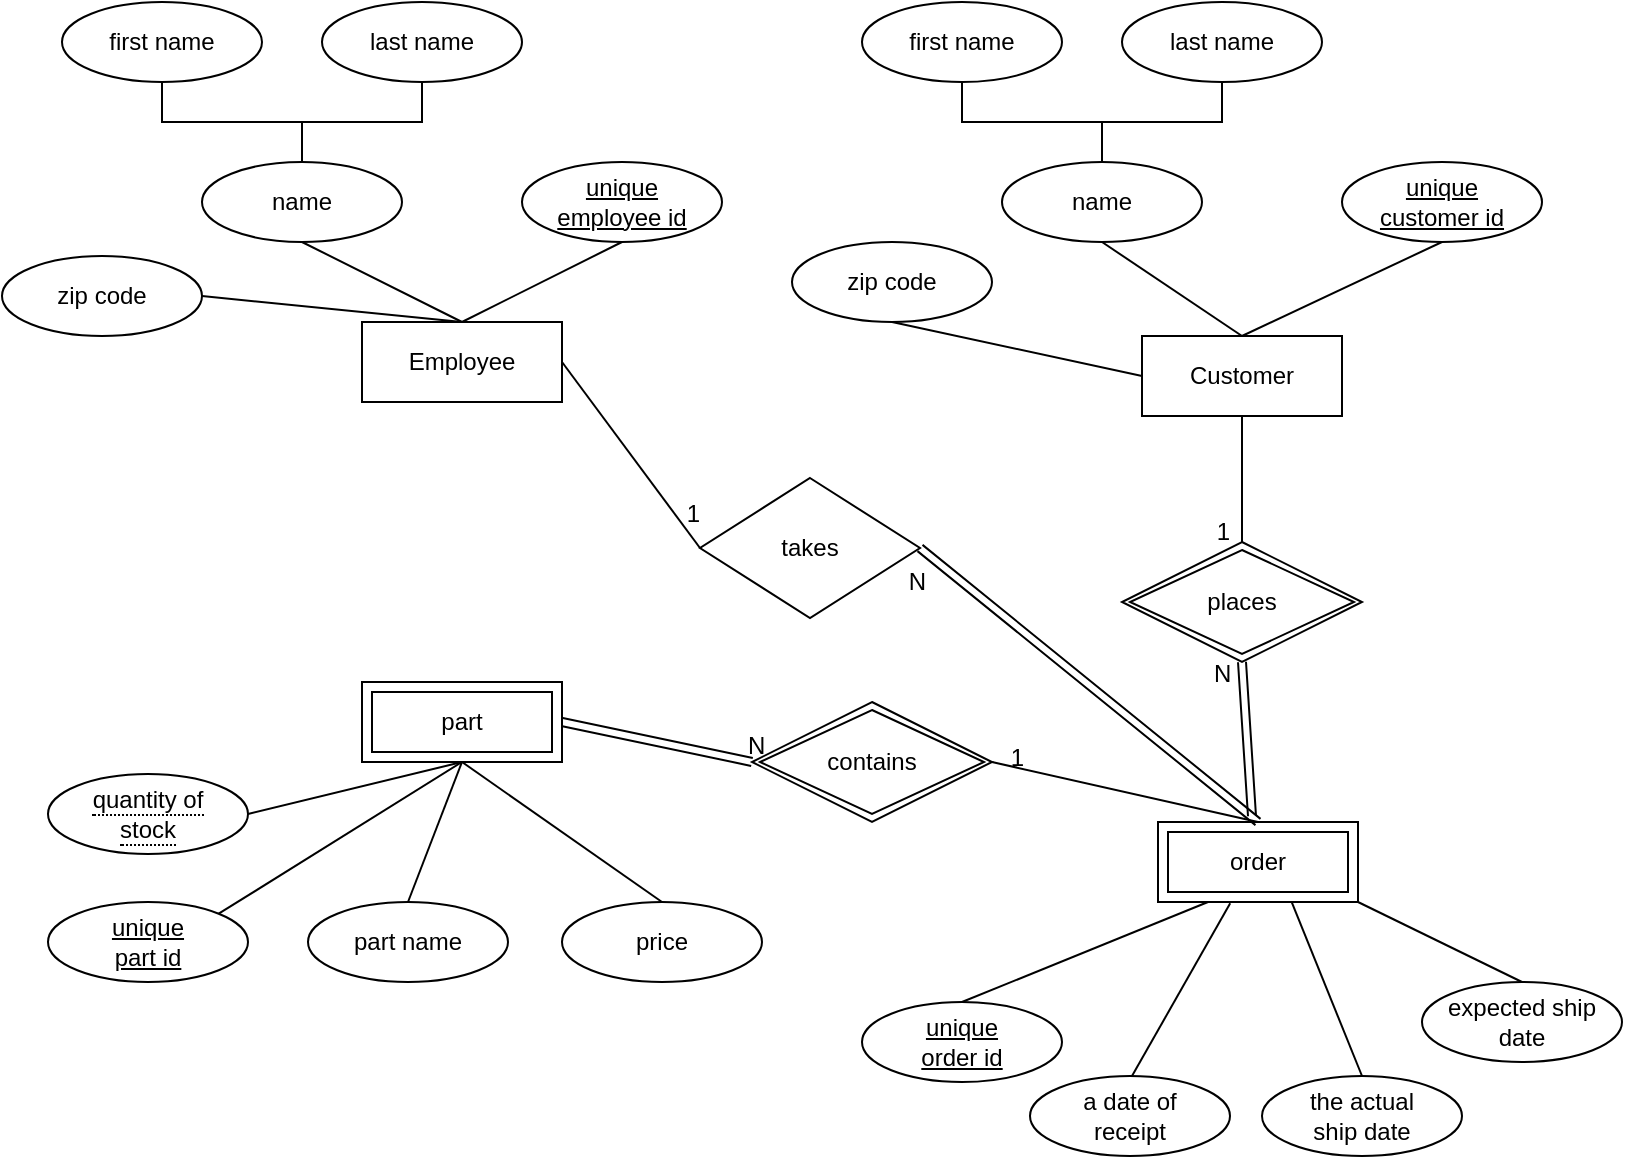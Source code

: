 <mxfile version="20.3.6" type="github">
  <diagram id="c_tUVglb4QlU3tGimCE_" name="페이지-1">
    <mxGraphModel dx="1580" dy="838" grid="1" gridSize="10" guides="1" tooltips="1" connect="1" arrows="1" fold="1" page="1" pageScale="1" pageWidth="827" pageHeight="1169" math="0" shadow="0">
      <root>
        <mxCell id="0" />
        <mxCell id="1" parent="0" />
        <mxCell id="4lpDPO-DE4PUYxhVvUUK-15" value="Employee" style="whiteSpace=wrap;html=1;align=center;" vertex="1" parent="1">
          <mxGeometry x="189" y="456" width="100" height="40" as="geometry" />
        </mxCell>
        <mxCell id="4lpDPO-DE4PUYxhVvUUK-79" style="edgeStyle=orthogonalEdgeStyle;rounded=0;orthogonalLoop=1;jettySize=auto;html=1;exitX=0.5;exitY=1;exitDx=0;exitDy=0;entryX=0.5;entryY=0;entryDx=0;entryDy=0;endArrow=none;endFill=0;" edge="1" parent="1" source="4lpDPO-DE4PUYxhVvUUK-17" target="4lpDPO-DE4PUYxhVvUUK-78">
          <mxGeometry relative="1" as="geometry" />
        </mxCell>
        <mxCell id="4lpDPO-DE4PUYxhVvUUK-17" value="Customer" style="whiteSpace=wrap;html=1;align=center;" vertex="1" parent="1">
          <mxGeometry x="579" y="463" width="100" height="40" as="geometry" />
        </mxCell>
        <mxCell id="4lpDPO-DE4PUYxhVvUUK-21" value="unique &lt;br&gt;employee id" style="ellipse;whiteSpace=wrap;html=1;align=center;fontStyle=4;" vertex="1" parent="1">
          <mxGeometry x="269" y="376" width="100" height="40" as="geometry" />
        </mxCell>
        <mxCell id="4lpDPO-DE4PUYxhVvUUK-27" style="edgeStyle=orthogonalEdgeStyle;rounded=0;orthogonalLoop=1;jettySize=auto;html=1;exitX=0.5;exitY=0;exitDx=0;exitDy=0;entryX=0.5;entryY=1;entryDx=0;entryDy=0;endArrow=none;endFill=0;" edge="1" parent="1" source="4lpDPO-DE4PUYxhVvUUK-23" target="4lpDPO-DE4PUYxhVvUUK-26">
          <mxGeometry relative="1" as="geometry" />
        </mxCell>
        <mxCell id="4lpDPO-DE4PUYxhVvUUK-28" style="edgeStyle=orthogonalEdgeStyle;rounded=0;orthogonalLoop=1;jettySize=auto;html=1;endArrow=none;endFill=0;" edge="1" parent="1" source="4lpDPO-DE4PUYxhVvUUK-23" target="4lpDPO-DE4PUYxhVvUUK-25">
          <mxGeometry relative="1" as="geometry" />
        </mxCell>
        <mxCell id="4lpDPO-DE4PUYxhVvUUK-23" value="name" style="ellipse;whiteSpace=wrap;html=1;align=center;" vertex="1" parent="1">
          <mxGeometry x="109" y="376" width="100" height="40" as="geometry" />
        </mxCell>
        <mxCell id="4lpDPO-DE4PUYxhVvUUK-25" value="first name" style="ellipse;whiteSpace=wrap;html=1;align=center;" vertex="1" parent="1">
          <mxGeometry x="39" y="296" width="100" height="40" as="geometry" />
        </mxCell>
        <mxCell id="4lpDPO-DE4PUYxhVvUUK-26" value="last name" style="ellipse;whiteSpace=wrap;html=1;align=center;" vertex="1" parent="1">
          <mxGeometry x="169" y="296" width="100" height="40" as="geometry" />
        </mxCell>
        <mxCell id="4lpDPO-DE4PUYxhVvUUK-29" value="unique &lt;br&gt;customer id" style="ellipse;whiteSpace=wrap;html=1;align=center;fontStyle=4;" vertex="1" parent="1">
          <mxGeometry x="679" y="376" width="100" height="40" as="geometry" />
        </mxCell>
        <mxCell id="4lpDPO-DE4PUYxhVvUUK-31" style="edgeStyle=orthogonalEdgeStyle;rounded=0;orthogonalLoop=1;jettySize=auto;html=1;exitX=0.5;exitY=0;exitDx=0;exitDy=0;entryX=0.5;entryY=1;entryDx=0;entryDy=0;endArrow=none;endFill=0;" edge="1" parent="1" source="4lpDPO-DE4PUYxhVvUUK-33" target="4lpDPO-DE4PUYxhVvUUK-35">
          <mxGeometry relative="1" as="geometry" />
        </mxCell>
        <mxCell id="4lpDPO-DE4PUYxhVvUUK-32" style="edgeStyle=orthogonalEdgeStyle;rounded=0;orthogonalLoop=1;jettySize=auto;html=1;endArrow=none;endFill=0;" edge="1" parent="1" source="4lpDPO-DE4PUYxhVvUUK-33" target="4lpDPO-DE4PUYxhVvUUK-34">
          <mxGeometry relative="1" as="geometry" />
        </mxCell>
        <mxCell id="4lpDPO-DE4PUYxhVvUUK-33" value="name" style="ellipse;whiteSpace=wrap;html=1;align=center;" vertex="1" parent="1">
          <mxGeometry x="509" y="376" width="100" height="40" as="geometry" />
        </mxCell>
        <mxCell id="4lpDPO-DE4PUYxhVvUUK-34" value="first name" style="ellipse;whiteSpace=wrap;html=1;align=center;" vertex="1" parent="1">
          <mxGeometry x="439" y="296" width="100" height="40" as="geometry" />
        </mxCell>
        <mxCell id="4lpDPO-DE4PUYxhVvUUK-35" value="last name" style="ellipse;whiteSpace=wrap;html=1;align=center;" vertex="1" parent="1">
          <mxGeometry x="569" y="296" width="100" height="40" as="geometry" />
        </mxCell>
        <mxCell id="4lpDPO-DE4PUYxhVvUUK-38" value="unique &lt;br&gt;part id" style="ellipse;whiteSpace=wrap;html=1;align=center;fontStyle=4;" vertex="1" parent="1">
          <mxGeometry x="32" y="746" width="100" height="40" as="geometry" />
        </mxCell>
        <mxCell id="4lpDPO-DE4PUYxhVvUUK-39" value="part name" style="ellipse;whiteSpace=wrap;html=1;align=center;" vertex="1" parent="1">
          <mxGeometry x="162" y="746" width="100" height="40" as="geometry" />
        </mxCell>
        <mxCell id="4lpDPO-DE4PUYxhVvUUK-40" value="price" style="ellipse;whiteSpace=wrap;html=1;align=center;" vertex="1" parent="1">
          <mxGeometry x="289" y="746" width="100" height="40" as="geometry" />
        </mxCell>
        <mxCell id="4lpDPO-DE4PUYxhVvUUK-55" value="takes" style="shape=rhombus;perimeter=rhombusPerimeter;whiteSpace=wrap;html=1;align=center;" vertex="1" parent="1">
          <mxGeometry x="358" y="534" width="110" height="70" as="geometry" />
        </mxCell>
        <mxCell id="4lpDPO-DE4PUYxhVvUUK-58" value="zip code" style="ellipse;whiteSpace=wrap;html=1;align=center;" vertex="1" parent="1">
          <mxGeometry x="9" y="423" width="100" height="40" as="geometry" />
        </mxCell>
        <mxCell id="4lpDPO-DE4PUYxhVvUUK-66" value="zip code" style="ellipse;whiteSpace=wrap;html=1;align=center;" vertex="1" parent="1">
          <mxGeometry x="404" y="416" width="100" height="40" as="geometry" />
        </mxCell>
        <mxCell id="4lpDPO-DE4PUYxhVvUUK-67" value="" style="endArrow=none;html=1;rounded=0;entryX=0;entryY=0.5;entryDx=0;entryDy=0;exitX=0.5;exitY=1;exitDx=0;exitDy=0;" edge="1" parent="1" source="4lpDPO-DE4PUYxhVvUUK-66" target="4lpDPO-DE4PUYxhVvUUK-17">
          <mxGeometry relative="1" as="geometry">
            <mxPoint x="329" y="586" as="sourcePoint" />
            <mxPoint x="489" y="586" as="targetPoint" />
          </mxGeometry>
        </mxCell>
        <mxCell id="4lpDPO-DE4PUYxhVvUUK-68" value="&lt;span style=&quot;text-decoration-line: underline;&quot;&gt;unique&lt;/span&gt;&lt;br&gt;&lt;span style=&quot;text-decoration-line: underline;&quot;&gt;order id&lt;/span&gt;" style="ellipse;whiteSpace=wrap;html=1;align=center;" vertex="1" parent="1">
          <mxGeometry x="439" y="796" width="100" height="40" as="geometry" />
        </mxCell>
        <mxCell id="4lpDPO-DE4PUYxhVvUUK-74" value="" style="endArrow=none;html=1;rounded=0;entryX=0.25;entryY=1;entryDx=0;entryDy=0;exitX=0.5;exitY=0;exitDx=0;exitDy=0;" edge="1" parent="1" source="4lpDPO-DE4PUYxhVvUUK-68" target="4lpDPO-DE4PUYxhVvUUK-83">
          <mxGeometry relative="1" as="geometry">
            <mxPoint x="399" y="743" as="sourcePoint" />
            <mxPoint x="584" y="723" as="targetPoint" />
          </mxGeometry>
        </mxCell>
        <mxCell id="4lpDPO-DE4PUYxhVvUUK-75" value="" style="endArrow=none;html=1;rounded=0;entryX=0.361;entryY=1.017;entryDx=0;entryDy=0;exitX=0.5;exitY=0;exitDx=0;exitDy=0;entryPerimeter=0;" edge="1" parent="1" target="4lpDPO-DE4PUYxhVvUUK-83">
          <mxGeometry relative="1" as="geometry">
            <mxPoint x="574" y="833" as="sourcePoint" />
            <mxPoint x="609" y="743" as="targetPoint" />
          </mxGeometry>
        </mxCell>
        <mxCell id="4lpDPO-DE4PUYxhVvUUK-76" value="" style="endArrow=none;html=1;rounded=0;exitX=0.5;exitY=0;exitDx=0;exitDy=0;entryX=0.665;entryY=0.98;entryDx=0;entryDy=0;entryPerimeter=0;" edge="1" parent="1" source="4lpDPO-DE4PUYxhVvUUK-110" target="4lpDPO-DE4PUYxhVvUUK-83">
          <mxGeometry relative="1" as="geometry">
            <mxPoint x="694" y="833" as="sourcePoint" />
            <mxPoint x="644.909" y="743" as="targetPoint" />
          </mxGeometry>
        </mxCell>
        <mxCell id="4lpDPO-DE4PUYxhVvUUK-77" value="" style="endArrow=none;html=1;rounded=0;entryX=0.5;entryY=0;entryDx=0;entryDy=0;exitX=1;exitY=1;exitDx=0;exitDy=0;" edge="1" parent="1" source="4lpDPO-DE4PUYxhVvUUK-83" target="4lpDPO-DE4PUYxhVvUUK-111">
          <mxGeometry relative="1" as="geometry">
            <mxPoint x="684" y="723" as="sourcePoint" />
            <mxPoint x="771" y="783" as="targetPoint" />
          </mxGeometry>
        </mxCell>
        <mxCell id="4lpDPO-DE4PUYxhVvUUK-78" value="places" style="shape=rhombus;double=1;perimeter=rhombusPerimeter;whiteSpace=wrap;html=1;align=center;" vertex="1" parent="1">
          <mxGeometry x="569" y="566" width="120" height="60" as="geometry" />
        </mxCell>
        <mxCell id="4lpDPO-DE4PUYxhVvUUK-81" value="" style="shape=link;html=1;rounded=0;entryX=0.5;entryY=0;entryDx=0;entryDy=0;exitX=0.5;exitY=1;exitDx=0;exitDy=0;" edge="1" parent="1" source="4lpDPO-DE4PUYxhVvUUK-78">
          <mxGeometry relative="1" as="geometry">
            <mxPoint x="624" y="636" as="sourcePoint" />
            <mxPoint x="634" y="703" as="targetPoint" />
          </mxGeometry>
        </mxCell>
        <mxCell id="4lpDPO-DE4PUYxhVvUUK-83" value="order" style="shape=ext;margin=3;double=1;whiteSpace=wrap;html=1;align=center;" vertex="1" parent="1">
          <mxGeometry x="587" y="706" width="100" height="40" as="geometry" />
        </mxCell>
        <mxCell id="4lpDPO-DE4PUYxhVvUUK-84" value="contains" style="shape=rhombus;double=1;perimeter=rhombusPerimeter;whiteSpace=wrap;html=1;align=center;" vertex="1" parent="1">
          <mxGeometry x="384" y="646" width="120" height="60" as="geometry" />
        </mxCell>
        <mxCell id="4lpDPO-DE4PUYxhVvUUK-85" value="part" style="shape=ext;margin=3;double=1;whiteSpace=wrap;html=1;align=center;" vertex="1" parent="1">
          <mxGeometry x="189" y="636" width="100" height="40" as="geometry" />
        </mxCell>
        <mxCell id="4lpDPO-DE4PUYxhVvUUK-87" value="" style="endArrow=none;html=1;rounded=0;entryX=0.5;entryY=0;entryDx=0;entryDy=0;exitX=1;exitY=0.5;exitDx=0;exitDy=0;" edge="1" parent="1" source="4lpDPO-DE4PUYxhVvUUK-84" target="4lpDPO-DE4PUYxhVvUUK-83">
          <mxGeometry relative="1" as="geometry">
            <mxPoint x="459" y="709" as="sourcePoint" />
            <mxPoint x="554" y="636" as="targetPoint" />
          </mxGeometry>
        </mxCell>
        <mxCell id="4lpDPO-DE4PUYxhVvUUK-88" value="" style="shape=link;html=1;rounded=0;entryX=0;entryY=0.5;entryDx=0;entryDy=0;exitX=1;exitY=0.5;exitDx=0;exitDy=0;" edge="1" parent="1" source="4lpDPO-DE4PUYxhVvUUK-85" target="4lpDPO-DE4PUYxhVvUUK-84">
          <mxGeometry relative="1" as="geometry">
            <mxPoint x="639" y="636" as="sourcePoint" />
            <mxPoint x="644" y="713" as="targetPoint" />
          </mxGeometry>
        </mxCell>
        <mxCell id="4lpDPO-DE4PUYxhVvUUK-94" value="1" style="resizable=0;html=1;align=right;verticalAlign=bottom;" connectable="0" vertex="1" parent="1">
          <mxGeometry x="623" y="569" as="geometry" />
        </mxCell>
        <mxCell id="4lpDPO-DE4PUYxhVvUUK-96" value="N" style="resizable=0;html=1;align=left;verticalAlign=bottom;" connectable="0" vertex="1" parent="1">
          <mxGeometry x="520" y="686" as="geometry">
            <mxPoint x="93" y="-46" as="offset" />
          </mxGeometry>
        </mxCell>
        <mxCell id="4lpDPO-DE4PUYxhVvUUK-98" value="1" style="resizable=0;html=1;align=right;verticalAlign=bottom;" connectable="0" vertex="1" parent="1">
          <mxGeometry x="520" y="682" as="geometry" />
        </mxCell>
        <mxCell id="4lpDPO-DE4PUYxhVvUUK-99" value="N" style="resizable=0;html=1;align=left;verticalAlign=bottom;" connectable="0" vertex="1" parent="1">
          <mxGeometry x="380.0" y="676" as="geometry" />
        </mxCell>
        <mxCell id="4lpDPO-DE4PUYxhVvUUK-103" value="" style="endArrow=none;html=1;rounded=0;exitX=1;exitY=0.5;exitDx=0;exitDy=0;entryX=0;entryY=0.5;entryDx=0;entryDy=0;" edge="1" parent="1" source="4lpDPO-DE4PUYxhVvUUK-15" target="4lpDPO-DE4PUYxhVvUUK-55">
          <mxGeometry relative="1" as="geometry">
            <mxPoint x="369" y="606" as="sourcePoint" />
            <mxPoint x="529" y="606" as="targetPoint" />
          </mxGeometry>
        </mxCell>
        <mxCell id="4lpDPO-DE4PUYxhVvUUK-104" value="1" style="resizable=0;html=1;align=right;verticalAlign=bottom;" connectable="0" vertex="1" parent="4lpDPO-DE4PUYxhVvUUK-103">
          <mxGeometry x="1" relative="1" as="geometry">
            <mxPoint y="-9" as="offset" />
          </mxGeometry>
        </mxCell>
        <mxCell id="4lpDPO-DE4PUYxhVvUUK-105" value="" style="shape=link;html=1;rounded=0;endArrow=none;endFill=0;entryX=0.5;entryY=0;entryDx=0;entryDy=0;exitX=1;exitY=0.5;exitDx=0;exitDy=0;" edge="1" parent="1" source="4lpDPO-DE4PUYxhVvUUK-55" target="4lpDPO-DE4PUYxhVvUUK-83">
          <mxGeometry relative="1" as="geometry">
            <mxPoint x="369" y="606" as="sourcePoint" />
            <mxPoint x="529" y="606" as="targetPoint" />
          </mxGeometry>
        </mxCell>
        <mxCell id="4lpDPO-DE4PUYxhVvUUK-106" value="N" style="resizable=0;html=1;align=right;verticalAlign=bottom;" connectable="0" vertex="1" parent="4lpDPO-DE4PUYxhVvUUK-105">
          <mxGeometry x="1" relative="1" as="geometry">
            <mxPoint x="-165" y="-111" as="offset" />
          </mxGeometry>
        </mxCell>
        <mxCell id="4lpDPO-DE4PUYxhVvUUK-107" value="&lt;span style=&quot;border-bottom: 1px dotted&quot;&gt;quantity of&lt;br&gt;stock&lt;br&gt;&lt;/span&gt;" style="ellipse;whiteSpace=wrap;html=1;align=center;" vertex="1" parent="1">
          <mxGeometry x="32" y="682" width="100" height="40" as="geometry" />
        </mxCell>
        <mxCell id="4lpDPO-DE4PUYxhVvUUK-109" value="a date of&lt;br&gt;receipt" style="ellipse;whiteSpace=wrap;html=1;align=center;" vertex="1" parent="1">
          <mxGeometry x="523" y="833" width="100" height="40" as="geometry" />
        </mxCell>
        <mxCell id="4lpDPO-DE4PUYxhVvUUK-110" value="the actual&lt;br&gt;ship date" style="ellipse;whiteSpace=wrap;html=1;align=center;" vertex="1" parent="1">
          <mxGeometry x="639" y="833" width="100" height="40" as="geometry" />
        </mxCell>
        <mxCell id="4lpDPO-DE4PUYxhVvUUK-111" value="expected ship&lt;br&gt;date" style="ellipse;whiteSpace=wrap;html=1;align=center;" vertex="1" parent="1">
          <mxGeometry x="719" y="786" width="100" height="40" as="geometry" />
        </mxCell>
        <mxCell id="4lpDPO-DE4PUYxhVvUUK-112" value="" style="endArrow=none;html=1;rounded=0;entryX=0.5;entryY=1;entryDx=0;entryDy=0;exitX=1;exitY=0.5;exitDx=0;exitDy=0;" edge="1" parent="1" source="4lpDPO-DE4PUYxhVvUUK-107" target="4lpDPO-DE4PUYxhVvUUK-85">
          <mxGeometry relative="1" as="geometry">
            <mxPoint x="130" y="736" as="sourcePoint" />
            <mxPoint x="253" y="686" as="targetPoint" />
          </mxGeometry>
        </mxCell>
        <mxCell id="4lpDPO-DE4PUYxhVvUUK-113" value="" style="endArrow=none;html=1;rounded=0;entryX=0.5;entryY=1;entryDx=0;entryDy=0;exitX=1;exitY=0;exitDx=0;exitDy=0;" edge="1" parent="1" source="4lpDPO-DE4PUYxhVvUUK-38" target="4lpDPO-DE4PUYxhVvUUK-85">
          <mxGeometry relative="1" as="geometry">
            <mxPoint x="142.0" y="712" as="sourcePoint" />
            <mxPoint x="249" y="686" as="targetPoint" />
          </mxGeometry>
        </mxCell>
        <mxCell id="4lpDPO-DE4PUYxhVvUUK-114" value="" style="endArrow=none;html=1;rounded=0;entryX=0.5;entryY=1;entryDx=0;entryDy=0;exitX=0.5;exitY=0;exitDx=0;exitDy=0;" edge="1" parent="1" source="4lpDPO-DE4PUYxhVvUUK-39" target="4lpDPO-DE4PUYxhVvUUK-85">
          <mxGeometry relative="1" as="geometry">
            <mxPoint x="152.0" y="722" as="sourcePoint" />
            <mxPoint x="259" y="696" as="targetPoint" />
          </mxGeometry>
        </mxCell>
        <mxCell id="4lpDPO-DE4PUYxhVvUUK-115" value="" style="endArrow=none;html=1;rounded=0;entryX=0.5;entryY=1;entryDx=0;entryDy=0;exitX=0.5;exitY=0;exitDx=0;exitDy=0;" edge="1" parent="1" source="4lpDPO-DE4PUYxhVvUUK-40" target="4lpDPO-DE4PUYxhVvUUK-85">
          <mxGeometry relative="1" as="geometry">
            <mxPoint x="162.0" y="732" as="sourcePoint" />
            <mxPoint x="269" y="706" as="targetPoint" />
          </mxGeometry>
        </mxCell>
        <mxCell id="4lpDPO-DE4PUYxhVvUUK-123" value="" style="endArrow=none;html=1;rounded=0;entryX=0.5;entryY=0;entryDx=0;entryDy=0;exitX=0.5;exitY=1;exitDx=0;exitDy=0;" edge="1" parent="1" source="4lpDPO-DE4PUYxhVvUUK-23" target="4lpDPO-DE4PUYxhVvUUK-15">
          <mxGeometry relative="1" as="geometry">
            <mxPoint x="142.0" y="449" as="sourcePoint" />
            <mxPoint x="249" y="423" as="targetPoint" />
          </mxGeometry>
        </mxCell>
        <mxCell id="4lpDPO-DE4PUYxhVvUUK-124" value="" style="endArrow=none;html=1;rounded=0;entryX=0.5;entryY=0;entryDx=0;entryDy=0;exitX=1;exitY=0.5;exitDx=0;exitDy=0;" edge="1" parent="1" source="4lpDPO-DE4PUYxhVvUUK-58" target="4lpDPO-DE4PUYxhVvUUK-15">
          <mxGeometry relative="1" as="geometry">
            <mxPoint x="82.0" y="489" as="sourcePoint" />
            <mxPoint x="189" y="463" as="targetPoint" />
          </mxGeometry>
        </mxCell>
        <mxCell id="4lpDPO-DE4PUYxhVvUUK-125" value="" style="endArrow=none;html=1;rounded=0;entryX=0.5;entryY=1;entryDx=0;entryDy=0;exitX=0.5;exitY=0;exitDx=0;exitDy=0;" edge="1" parent="1" source="4lpDPO-DE4PUYxhVvUUK-15" target="4lpDPO-DE4PUYxhVvUUK-21">
          <mxGeometry relative="1" as="geometry">
            <mxPoint x="251.0" y="449" as="sourcePoint" />
            <mxPoint x="358" y="423" as="targetPoint" />
          </mxGeometry>
        </mxCell>
        <mxCell id="4lpDPO-DE4PUYxhVvUUK-126" value="" style="endArrow=none;html=1;rounded=0;entryX=0.5;entryY=0;entryDx=0;entryDy=0;exitX=0.5;exitY=1;exitDx=0;exitDy=0;" edge="1" parent="1" source="4lpDPO-DE4PUYxhVvUUK-33" target="4lpDPO-DE4PUYxhVvUUK-17">
          <mxGeometry relative="1" as="geometry">
            <mxPoint x="562.0" y="436" as="sourcePoint" />
            <mxPoint x="669" y="410" as="targetPoint" />
          </mxGeometry>
        </mxCell>
        <mxCell id="4lpDPO-DE4PUYxhVvUUK-127" value="" style="endArrow=none;html=1;rounded=0;entryX=0.5;entryY=1;entryDx=0;entryDy=0;exitX=0.5;exitY=0;exitDx=0;exitDy=0;" edge="1" parent="1" source="4lpDPO-DE4PUYxhVvUUK-17" target="4lpDPO-DE4PUYxhVvUUK-29">
          <mxGeometry relative="1" as="geometry">
            <mxPoint x="660.0" y="476" as="sourcePoint" />
            <mxPoint x="767" y="450" as="targetPoint" />
          </mxGeometry>
        </mxCell>
      </root>
    </mxGraphModel>
  </diagram>
</mxfile>
